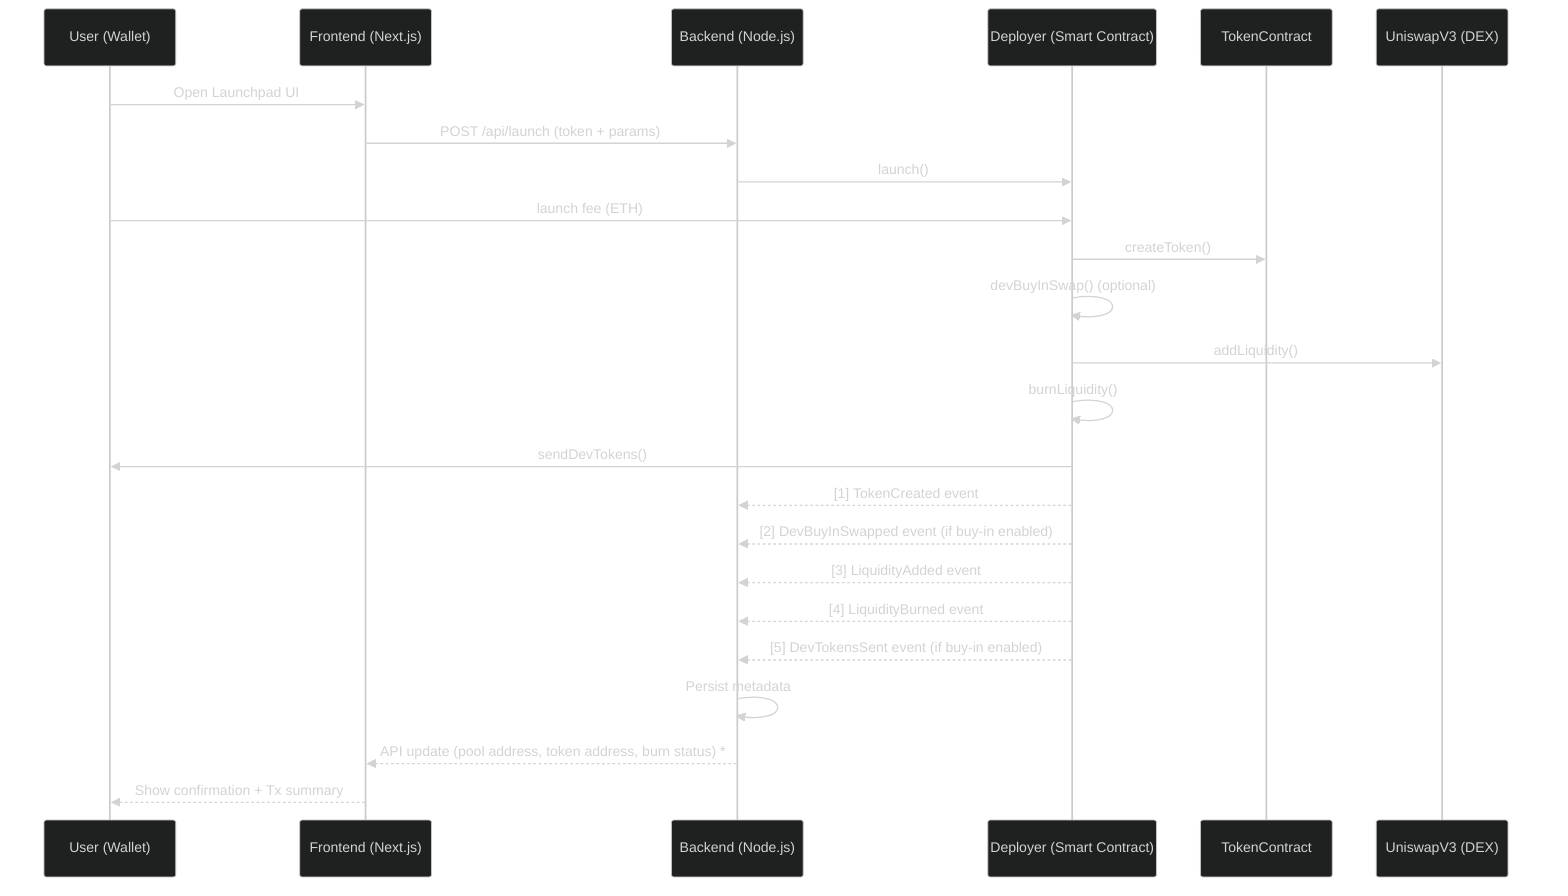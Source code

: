 %%{init: {'theme':'dark'}}%%
sequenceDiagram
    participant U as User (Wallet)
    participant F as Frontend (Next.js)
    participant B as Backend (Node.js)
    participant D as Deployer (Smart Contract)
    participant T as TokenContract
    participant U3 as UniswapV3 (DEX)

    %% --- User initiates ---
    U->>F: Open Launchpad UI
    F->>B: POST /api/launch (token + params)
    B->>D: launch()
    %% --- On-chain execution ---
    U->>D: launch fee (ETH)
    D->>T: createToken()
    D->>D: devBuyInSwap() (optional)
    D->>U3: addLiquidity()
    D->>D: burnLiquidity()
    D->>U: sendDevTokens()
    %% --- Event propagation ---
    D-->>B: [1] TokenCreated event
    D-->>B: [2] DevBuyInSwapped event (if buy-in enabled)
    D-->>B: [3] LiquidityAdded event
    D-->>B: [4] LiquidityBurned event
    D-->>B: [5] DevTokensSent event (if buy-in enabled)
    %% --- Indexing + response ---
    B->>B: Persist metadata
    B-->>F: API update (pool address, token address, burn status) *
    F-->>U: Show confirmation + Tx summary